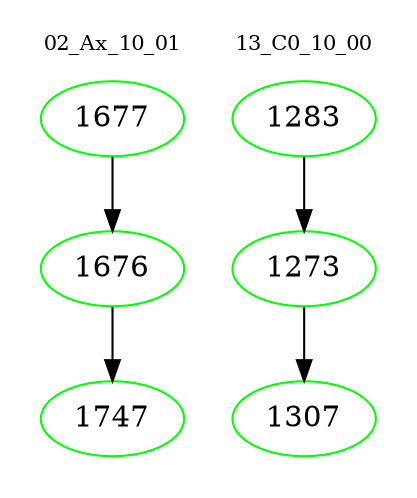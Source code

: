 digraph{
subgraph cluster_0 {
color = white
label = "02_Ax_10_01";
fontsize=10;
T0_1677 [label="1677", color="green"]
T0_1677 -> T0_1676 [color="black"]
T0_1676 [label="1676", color="green"]
T0_1676 -> T0_1747 [color="black"]
T0_1747 [label="1747", color="green"]
}
subgraph cluster_1 {
color = white
label = "13_C0_10_00";
fontsize=10;
T1_1283 [label="1283", color="green"]
T1_1283 -> T1_1273 [color="black"]
T1_1273 [label="1273", color="green"]
T1_1273 -> T1_1307 [color="black"]
T1_1307 [label="1307", color="green"]
}
}

